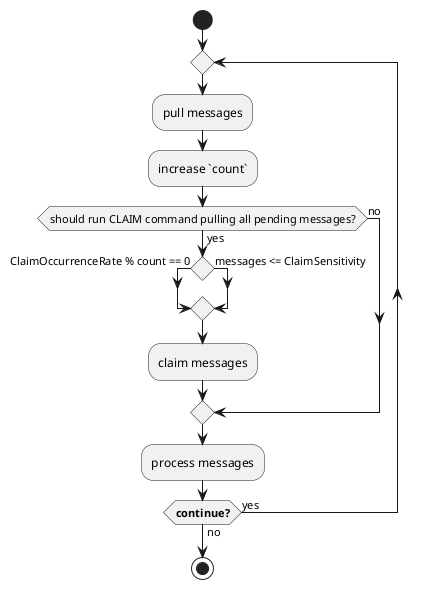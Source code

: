 @startuml Redis Stream Consuming Flow

start

repeat
  :pull messages;
  :increase `count`;
  if (should run CLAIM command pulling all pending messages?) then (yes)
    if () then (ClaimOccurrenceRate % count == 0)
    else (messages <= ClaimSensitivity)
    endif
    :claim messages;
  else (no)
  endif
:process messages;
repeatwhile (<b>continue?) is (yes) not (no)
stop

@enduml

